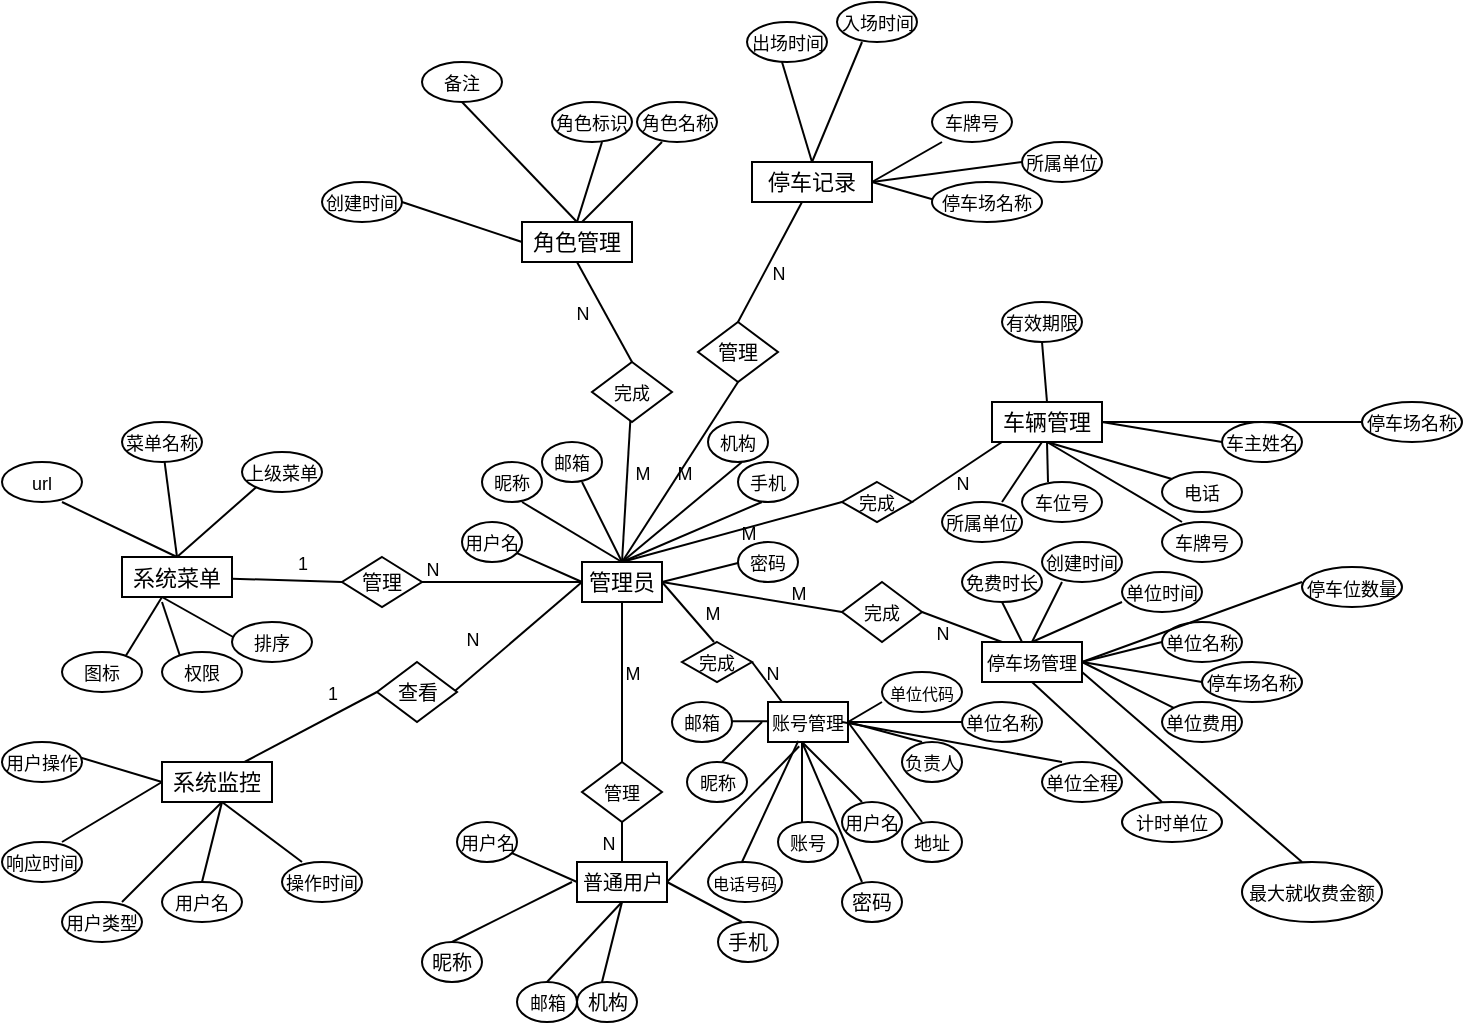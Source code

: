 <mxfile version="21.3.4" type="github">
  <diagram id="C5RBs43oDa-KdzZeNtuy" name="Page-1">
    <mxGraphModel dx="1034" dy="462" grid="1" gridSize="10" guides="1" tooltips="1" connect="1" arrows="1" fold="1" page="1" pageScale="1" pageWidth="827" pageHeight="1169" math="0" shadow="0">
      <root>
        <mxCell id="WIyWlLk6GJQsqaUBKTNV-0" />
        <mxCell id="WIyWlLk6GJQsqaUBKTNV-1" parent="WIyWlLk6GJQsqaUBKTNV-0" />
        <mxCell id="pSBP2XaphJv6vQinyB6E-55" value="&lt;font style=&quot;font-size: 11px;&quot;&gt;管理员&lt;/font&gt;" style="rounded=0;whiteSpace=wrap;html=1;" parent="WIyWlLk6GJQsqaUBKTNV-1" vertex="1">
          <mxGeometry x="320" y="530" width="40" height="20" as="geometry" />
        </mxCell>
        <mxCell id="pSBP2XaphJv6vQinyB6E-56" value="" style="endArrow=none;html=1;rounded=0;exitX=0.5;exitY=0;exitDx=0;exitDy=0;" parent="WIyWlLk6GJQsqaUBKTNV-1" source="pSBP2XaphJv6vQinyB6E-55" edge="1">
          <mxGeometry width="50" height="50" relative="1" as="geometry">
            <mxPoint x="350" y="580" as="sourcePoint" />
            <mxPoint x="320" y="490" as="targetPoint" />
          </mxGeometry>
        </mxCell>
        <mxCell id="pSBP2XaphJv6vQinyB6E-57" value="" style="endArrow=none;html=1;rounded=0;exitX=0;exitY=0.5;exitDx=0;exitDy=0;" parent="WIyWlLk6GJQsqaUBKTNV-1" source="pSBP2XaphJv6vQinyB6E-55" target="pSBP2XaphJv6vQinyB6E-58" edge="1">
          <mxGeometry width="50" height="50" relative="1" as="geometry">
            <mxPoint x="350" y="580" as="sourcePoint" />
            <mxPoint x="300" y="520" as="targetPoint" />
          </mxGeometry>
        </mxCell>
        <mxCell id="pSBP2XaphJv6vQinyB6E-58" value="&lt;font style=&quot;font-size: 9px;&quot;&gt;用户名&lt;/font&gt;" style="ellipse;whiteSpace=wrap;html=1;" parent="WIyWlLk6GJQsqaUBKTNV-1" vertex="1">
          <mxGeometry x="260" y="510" width="30" height="20" as="geometry" />
        </mxCell>
        <mxCell id="pSBP2XaphJv6vQinyB6E-59" value="" style="endArrow=none;html=1;rounded=0;exitX=1;exitY=0.5;exitDx=0;exitDy=0;" parent="WIyWlLk6GJQsqaUBKTNV-1" source="pSBP2XaphJv6vQinyB6E-55" edge="1">
          <mxGeometry width="50" height="50" relative="1" as="geometry">
            <mxPoint x="320" y="540" as="sourcePoint" />
            <mxPoint x="400" y="530" as="targetPoint" />
          </mxGeometry>
        </mxCell>
        <mxCell id="pSBP2XaphJv6vQinyB6E-60" value="&lt;font style=&quot;font-size: 9px;&quot;&gt;密码&lt;/font&gt;" style="ellipse;whiteSpace=wrap;html=1;" parent="WIyWlLk6GJQsqaUBKTNV-1" vertex="1">
          <mxGeometry x="398" y="520" width="30" height="20" as="geometry" />
        </mxCell>
        <mxCell id="pSBP2XaphJv6vQinyB6E-61" value="&lt;font style=&quot;font-size: 9px;&quot;&gt;昵称&lt;/font&gt;" style="ellipse;whiteSpace=wrap;html=1;" parent="WIyWlLk6GJQsqaUBKTNV-1" vertex="1">
          <mxGeometry x="270" y="480" width="30" height="20" as="geometry" />
        </mxCell>
        <mxCell id="pSBP2XaphJv6vQinyB6E-62" value="&lt;font style=&quot;font-size: 9px;&quot;&gt;邮箱&lt;/font&gt;" style="ellipse;whiteSpace=wrap;html=1;" parent="WIyWlLk6GJQsqaUBKTNV-1" vertex="1">
          <mxGeometry x="300" y="470" width="30" height="20" as="geometry" />
        </mxCell>
        <mxCell id="pSBP2XaphJv6vQinyB6E-63" value="&lt;font style=&quot;font-size: 9px;&quot;&gt;手机&lt;/font&gt;" style="ellipse;whiteSpace=wrap;html=1;" parent="WIyWlLk6GJQsqaUBKTNV-1" vertex="1">
          <mxGeometry x="398" y="480" width="30" height="20" as="geometry" />
        </mxCell>
        <mxCell id="pSBP2XaphJv6vQinyB6E-64" value="&lt;font style=&quot;font-size: 9px;&quot;&gt;机构&lt;/font&gt;" style="ellipse;whiteSpace=wrap;html=1;" parent="WIyWlLk6GJQsqaUBKTNV-1" vertex="1">
          <mxGeometry x="383" y="460" width="30" height="20" as="geometry" />
        </mxCell>
        <mxCell id="pSBP2XaphJv6vQinyB6E-66" value="" style="endArrow=none;html=1;rounded=0;exitX=0.5;exitY=0;exitDx=0;exitDy=0;" parent="WIyWlLk6GJQsqaUBKTNV-1" source="pSBP2XaphJv6vQinyB6E-55" edge="1">
          <mxGeometry width="50" height="50" relative="1" as="geometry">
            <mxPoint x="350" y="580" as="sourcePoint" />
            <mxPoint x="290" y="500" as="targetPoint" />
          </mxGeometry>
        </mxCell>
        <mxCell id="pSBP2XaphJv6vQinyB6E-70" value="" style="endArrow=none;html=1;rounded=0;" parent="WIyWlLk6GJQsqaUBKTNV-1" edge="1">
          <mxGeometry width="50" height="50" relative="1" as="geometry">
            <mxPoint x="340" y="530" as="sourcePoint" />
            <mxPoint x="410" y="500" as="targetPoint" />
          </mxGeometry>
        </mxCell>
        <mxCell id="pSBP2XaphJv6vQinyB6E-71" value="" style="endArrow=none;html=1;rounded=0;" parent="WIyWlLk6GJQsqaUBKTNV-1" edge="1">
          <mxGeometry width="50" height="50" relative="1" as="geometry">
            <mxPoint x="340" y="530" as="sourcePoint" />
            <mxPoint x="400" y="480" as="targetPoint" />
          </mxGeometry>
        </mxCell>
        <mxCell id="pSBP2XaphJv6vQinyB6E-73" value="" style="endArrow=none;html=1;rounded=0;exitX=0.5;exitY=0;exitDx=0;exitDy=0;" parent="WIyWlLk6GJQsqaUBKTNV-1" source="pSBP2XaphJv6vQinyB6E-55" target="pSBP2XaphJv6vQinyB6E-74" edge="1">
          <mxGeometry width="50" height="50" relative="1" as="geometry">
            <mxPoint x="350" y="580" as="sourcePoint" />
            <mxPoint x="350" y="460" as="targetPoint" />
          </mxGeometry>
        </mxCell>
        <mxCell id="pSBP2XaphJv6vQinyB6E-74" value="&lt;font style=&quot;font-size: 9px;&quot;&gt;完成&lt;/font&gt;" style="rhombus;whiteSpace=wrap;html=1;" parent="WIyWlLk6GJQsqaUBKTNV-1" vertex="1">
          <mxGeometry x="325" y="430" width="40" height="30" as="geometry" />
        </mxCell>
        <mxCell id="pSBP2XaphJv6vQinyB6E-75" value="&lt;font style=&quot;font-size: 9px;&quot;&gt;M&lt;/font&gt;" style="text;html=1;align=center;verticalAlign=middle;resizable=0;points=[];autosize=1;strokeColor=none;fillColor=none;" parent="WIyWlLk6GJQsqaUBKTNV-1" vertex="1">
          <mxGeometry x="335" y="470" width="30" height="30" as="geometry" />
        </mxCell>
        <mxCell id="pSBP2XaphJv6vQinyB6E-76" value="" style="endArrow=none;html=1;rounded=0;exitX=1;exitY=0.5;exitDx=0;exitDy=0;entryX=0;entryY=0.5;entryDx=0;entryDy=0;" parent="WIyWlLk6GJQsqaUBKTNV-1" source="pSBP2XaphJv6vQinyB6E-55" target="pSBP2XaphJv6vQinyB6E-77" edge="1">
          <mxGeometry width="50" height="50" relative="1" as="geometry">
            <mxPoint x="460" y="620" as="sourcePoint" />
            <mxPoint x="450" y="560" as="targetPoint" />
          </mxGeometry>
        </mxCell>
        <mxCell id="pSBP2XaphJv6vQinyB6E-77" value="&lt;font style=&quot;font-size: 9px;&quot;&gt;完成&lt;/font&gt;" style="rhombus;whiteSpace=wrap;html=1;" parent="WIyWlLk6GJQsqaUBKTNV-1" vertex="1">
          <mxGeometry x="450" y="540" width="40" height="30" as="geometry" />
        </mxCell>
        <mxCell id="pSBP2XaphJv6vQinyB6E-78" value="&lt;font style=&quot;font-size: 9px;&quot;&gt;M&lt;/font&gt;" style="text;html=1;align=center;verticalAlign=middle;resizable=0;points=[];autosize=1;strokeColor=none;fillColor=none;" parent="WIyWlLk6GJQsqaUBKTNV-1" vertex="1">
          <mxGeometry x="413" y="530" width="30" height="30" as="geometry" />
        </mxCell>
        <mxCell id="pSBP2XaphJv6vQinyB6E-83" value="" style="endArrow=none;html=1;rounded=0;exitX=0;exitY=0.5;exitDx=0;exitDy=0;" parent="WIyWlLk6GJQsqaUBKTNV-1" edge="1">
          <mxGeometry width="50" height="50" relative="1" as="geometry">
            <mxPoint x="386" y="570" as="sourcePoint" />
            <mxPoint x="360" y="540" as="targetPoint" />
          </mxGeometry>
        </mxCell>
        <mxCell id="pSBP2XaphJv6vQinyB6E-85" value="&lt;font style=&quot;font-size: 9px;&quot;&gt;M&lt;/font&gt;" style="text;html=1;align=center;verticalAlign=middle;resizable=0;points=[];autosize=1;strokeColor=none;fillColor=none;" parent="WIyWlLk6GJQsqaUBKTNV-1" vertex="1">
          <mxGeometry x="370" y="540" width="30" height="30" as="geometry" />
        </mxCell>
        <mxCell id="pSBP2XaphJv6vQinyB6E-87" value="" style="endArrow=none;html=1;rounded=0;exitX=0.5;exitY=0;exitDx=0;exitDy=0;entryX=0.5;entryY=1;entryDx=0;entryDy=0;" parent="WIyWlLk6GJQsqaUBKTNV-1" source="pSBP2XaphJv6vQinyB6E-55" target="pSBP2XaphJv6vQinyB6E-89" edge="1">
          <mxGeometry width="50" height="50" relative="1" as="geometry">
            <mxPoint x="350" y="580" as="sourcePoint" />
            <mxPoint x="400" y="430" as="targetPoint" />
          </mxGeometry>
        </mxCell>
        <mxCell id="pSBP2XaphJv6vQinyB6E-88" value="&lt;font style=&quot;font-size: 9px;&quot;&gt;M&lt;/font&gt;" style="text;html=1;align=center;verticalAlign=middle;resizable=0;points=[];autosize=1;strokeColor=none;fillColor=none;" parent="WIyWlLk6GJQsqaUBKTNV-1" vertex="1">
          <mxGeometry x="356" y="470" width="30" height="30" as="geometry" />
        </mxCell>
        <mxCell id="pSBP2XaphJv6vQinyB6E-89" value="&lt;font size=&quot;1&quot;&gt;管理&lt;/font&gt;" style="rhombus;whiteSpace=wrap;html=1;" parent="WIyWlLk6GJQsqaUBKTNV-1" vertex="1">
          <mxGeometry x="378" y="410" width="40" height="30" as="geometry" />
        </mxCell>
        <mxCell id="pSBP2XaphJv6vQinyB6E-90" value="" style="endArrow=none;html=1;rounded=0;entryX=0.5;entryY=1;entryDx=0;entryDy=0;" parent="WIyWlLk6GJQsqaUBKTNV-1" target="pSBP2XaphJv6vQinyB6E-55" edge="1">
          <mxGeometry width="50" height="50" relative="1" as="geometry">
            <mxPoint x="340" y="630" as="sourcePoint" />
            <mxPoint x="400" y="600" as="targetPoint" />
          </mxGeometry>
        </mxCell>
        <mxCell id="pSBP2XaphJv6vQinyB6E-91" value="&lt;font style=&quot;font-size: 9px;&quot;&gt;管理&lt;/font&gt;" style="rhombus;whiteSpace=wrap;html=1;" parent="WIyWlLk6GJQsqaUBKTNV-1" vertex="1">
          <mxGeometry x="320" y="630" width="40" height="30" as="geometry" />
        </mxCell>
        <mxCell id="pSBP2XaphJv6vQinyB6E-92" value="&lt;font style=&quot;font-size: 9px;&quot;&gt;M&lt;/font&gt;" style="text;html=1;align=center;verticalAlign=middle;resizable=0;points=[];autosize=1;strokeColor=none;fillColor=none;" parent="WIyWlLk6GJQsqaUBKTNV-1" vertex="1">
          <mxGeometry x="330" y="570" width="30" height="30" as="geometry" />
        </mxCell>
        <mxCell id="pSBP2XaphJv6vQinyB6E-93" value="" style="endArrow=none;html=1;rounded=0;exitX=0.5;exitY=1;exitDx=0;exitDy=0;" parent="WIyWlLk6GJQsqaUBKTNV-1" source="pSBP2XaphJv6vQinyB6E-91" target="pSBP2XaphJv6vQinyB6E-94" edge="1">
          <mxGeometry width="50" height="50" relative="1" as="geometry">
            <mxPoint x="350" y="650" as="sourcePoint" />
            <mxPoint x="340" y="690" as="targetPoint" />
          </mxGeometry>
        </mxCell>
        <mxCell id="pSBP2XaphJv6vQinyB6E-94" value="&lt;font style=&quot;font-size: 10px;&quot;&gt;普通用户&lt;/font&gt;" style="rounded=0;whiteSpace=wrap;html=1;" parent="WIyWlLk6GJQsqaUBKTNV-1" vertex="1">
          <mxGeometry x="317.5" y="680" width="45" height="20" as="geometry" />
        </mxCell>
        <mxCell id="pSBP2XaphJv6vQinyB6E-95" value="" style="endArrow=none;html=1;rounded=0;exitX=0;exitY=0.5;exitDx=0;exitDy=0;" parent="WIyWlLk6GJQsqaUBKTNV-1" target="pSBP2XaphJv6vQinyB6E-96" edge="1">
          <mxGeometry width="50" height="50" relative="1" as="geometry">
            <mxPoint x="317.5" y="690" as="sourcePoint" />
            <mxPoint x="297.5" y="670" as="targetPoint" />
          </mxGeometry>
        </mxCell>
        <mxCell id="pSBP2XaphJv6vQinyB6E-96" value="&lt;font style=&quot;font-size: 9px;&quot;&gt;用户名&lt;/font&gt;" style="ellipse;whiteSpace=wrap;html=1;" parent="WIyWlLk6GJQsqaUBKTNV-1" vertex="1">
          <mxGeometry x="257.5" y="660" width="30" height="20" as="geometry" />
        </mxCell>
        <mxCell id="pSBP2XaphJv6vQinyB6E-103" value="" style="endArrow=none;html=1;rounded=0;entryX=0.5;entryY=1;entryDx=0;entryDy=0;exitX=0.5;exitY=0;exitDx=0;exitDy=0;" parent="WIyWlLk6GJQsqaUBKTNV-1" source="pSBP2XaphJv6vQinyB6E-106" target="pSBP2XaphJv6vQinyB6E-94" edge="1">
          <mxGeometry width="50" height="50" relative="1" as="geometry">
            <mxPoint x="320" y="740" as="sourcePoint" />
            <mxPoint x="400" y="670" as="targetPoint" />
          </mxGeometry>
        </mxCell>
        <mxCell id="pSBP2XaphJv6vQinyB6E-104" value="" style="endArrow=none;html=1;rounded=0;" parent="WIyWlLk6GJQsqaUBKTNV-1" edge="1">
          <mxGeometry width="50" height="50" relative="1" as="geometry">
            <mxPoint x="255" y="720" as="sourcePoint" />
            <mxPoint x="315" y="690" as="targetPoint" />
          </mxGeometry>
        </mxCell>
        <mxCell id="pSBP2XaphJv6vQinyB6E-105" value="&lt;font size=&quot;1&quot;&gt;昵称&lt;/font&gt;" style="ellipse;whiteSpace=wrap;html=1;" parent="WIyWlLk6GJQsqaUBKTNV-1" vertex="1">
          <mxGeometry x="240" y="720" width="30" height="20" as="geometry" />
        </mxCell>
        <mxCell id="pSBP2XaphJv6vQinyB6E-106" value="&lt;font style=&quot;font-size: 9px;&quot;&gt;邮箱&lt;/font&gt;" style="ellipse;whiteSpace=wrap;html=1;" parent="WIyWlLk6GJQsqaUBKTNV-1" vertex="1">
          <mxGeometry x="287.5" y="740" width="30" height="20" as="geometry" />
        </mxCell>
        <mxCell id="pSBP2XaphJv6vQinyB6E-107" value="" style="endArrow=none;html=1;rounded=0;" parent="WIyWlLk6GJQsqaUBKTNV-1" edge="1">
          <mxGeometry width="50" height="50" relative="1" as="geometry">
            <mxPoint x="340" y="700" as="sourcePoint" />
            <mxPoint x="330" y="740" as="targetPoint" />
          </mxGeometry>
        </mxCell>
        <mxCell id="pSBP2XaphJv6vQinyB6E-108" value="&lt;font style=&quot;font-size: 9px;&quot;&gt;N&lt;/font&gt;" style="text;html=1;align=center;verticalAlign=middle;resizable=0;points=[];autosize=1;strokeColor=none;fillColor=none;" parent="WIyWlLk6GJQsqaUBKTNV-1" vertex="1">
          <mxGeometry x="317.5" y="655" width="30" height="30" as="geometry" />
        </mxCell>
        <mxCell id="pSBP2XaphJv6vQinyB6E-111" value="&lt;font size=&quot;1&quot;&gt;机构&lt;/font&gt;" style="ellipse;whiteSpace=wrap;html=1;" parent="WIyWlLk6GJQsqaUBKTNV-1" vertex="1">
          <mxGeometry x="317.5" y="740" width="30" height="20" as="geometry" />
        </mxCell>
        <mxCell id="pSBP2XaphJv6vQinyB6E-115" value="" style="endArrow=none;html=1;rounded=0;exitX=1;exitY=0.5;exitDx=0;exitDy=0;" parent="WIyWlLk6GJQsqaUBKTNV-1" source="pSBP2XaphJv6vQinyB6E-94" edge="1">
          <mxGeometry width="50" height="50" relative="1" as="geometry">
            <mxPoint x="350" y="720" as="sourcePoint" />
            <mxPoint x="400" y="710" as="targetPoint" />
          </mxGeometry>
        </mxCell>
        <mxCell id="pSBP2XaphJv6vQinyB6E-116" value="&lt;font size=&quot;1&quot;&gt;手机&lt;/font&gt;" style="ellipse;whiteSpace=wrap;html=1;" parent="WIyWlLk6GJQsqaUBKTNV-1" vertex="1">
          <mxGeometry x="388" y="710" width="30" height="20" as="geometry" />
        </mxCell>
        <mxCell id="pSBP2XaphJv6vQinyB6E-119" value="&lt;font style=&quot;font-size: 9px;&quot;&gt;完成&lt;/font&gt;" style="rhombus;whiteSpace=wrap;html=1;" parent="WIyWlLk6GJQsqaUBKTNV-1" vertex="1">
          <mxGeometry x="370" y="570" width="35" height="20" as="geometry" />
        </mxCell>
        <mxCell id="pSBP2XaphJv6vQinyB6E-120" value="" style="endArrow=none;html=1;rounded=0;entryX=1;entryY=0.5;entryDx=0;entryDy=0;" parent="WIyWlLk6GJQsqaUBKTNV-1" target="pSBP2XaphJv6vQinyB6E-119" edge="1">
          <mxGeometry width="50" height="50" relative="1" as="geometry">
            <mxPoint x="420" y="600" as="sourcePoint" />
            <mxPoint x="400" y="600" as="targetPoint" />
          </mxGeometry>
        </mxCell>
        <mxCell id="pSBP2XaphJv6vQinyB6E-121" value="&lt;font style=&quot;font-size: 9px;&quot;&gt;N&lt;/font&gt;" style="text;html=1;align=center;verticalAlign=middle;resizable=0;points=[];autosize=1;strokeColor=none;fillColor=none;" parent="WIyWlLk6GJQsqaUBKTNV-1" vertex="1">
          <mxGeometry x="400" y="570" width="30" height="30" as="geometry" />
        </mxCell>
        <mxCell id="pSBP2XaphJv6vQinyB6E-122" value="" style="endArrow=none;html=1;rounded=0;exitX=1;exitY=0.5;exitDx=0;exitDy=0;" parent="WIyWlLk6GJQsqaUBKTNV-1" source="pSBP2XaphJv6vQinyB6E-77" edge="1">
          <mxGeometry width="50" height="50" relative="1" as="geometry">
            <mxPoint x="350" y="650" as="sourcePoint" />
            <mxPoint x="530" y="570" as="targetPoint" />
          </mxGeometry>
        </mxCell>
        <mxCell id="pSBP2XaphJv6vQinyB6E-123" value="&lt;font style=&quot;font-size: 9px;&quot;&gt;账号管理&lt;/font&gt;" style="rounded=0;whiteSpace=wrap;html=1;" parent="WIyWlLk6GJQsqaUBKTNV-1" vertex="1">
          <mxGeometry x="413" y="600" width="40" height="20" as="geometry" />
        </mxCell>
        <mxCell id="pSBP2XaphJv6vQinyB6E-124" value="&lt;font style=&quot;font-size: 9px;&quot;&gt;停车场管理&lt;/font&gt;" style="rounded=0;whiteSpace=wrap;html=1;" parent="WIyWlLk6GJQsqaUBKTNV-1" vertex="1">
          <mxGeometry x="520" y="570" width="50" height="20" as="geometry" />
        </mxCell>
        <mxCell id="pSBP2XaphJv6vQinyB6E-125" value="" style="endArrow=none;html=1;rounded=0;" parent="WIyWlLk6GJQsqaUBKTNV-1" edge="1">
          <mxGeometry width="50" height="50" relative="1" as="geometry">
            <mxPoint x="340" y="530" as="sourcePoint" />
            <mxPoint x="450" y="500" as="targetPoint" />
          </mxGeometry>
        </mxCell>
        <mxCell id="pSBP2XaphJv6vQinyB6E-126" value="&lt;font style=&quot;font-size: 9px;&quot;&gt;完成&lt;/font&gt;" style="rhombus;whiteSpace=wrap;html=1;" parent="WIyWlLk6GJQsqaUBKTNV-1" vertex="1">
          <mxGeometry x="450" y="490" width="35" height="20" as="geometry" />
        </mxCell>
        <mxCell id="pSBP2XaphJv6vQinyB6E-127" value="&lt;font style=&quot;font-size: 9px;&quot;&gt;M&lt;/font&gt;" style="text;html=1;align=center;verticalAlign=middle;resizable=0;points=[];autosize=1;strokeColor=none;fillColor=none;" parent="WIyWlLk6GJQsqaUBKTNV-1" vertex="1">
          <mxGeometry x="388" y="500" width="30" height="30" as="geometry" />
        </mxCell>
        <mxCell id="pSBP2XaphJv6vQinyB6E-128" value="&lt;font style=&quot;font-size: 9px;&quot;&gt;N&lt;/font&gt;" style="text;html=1;align=center;verticalAlign=middle;resizable=0;points=[];autosize=1;strokeColor=none;fillColor=none;" parent="WIyWlLk6GJQsqaUBKTNV-1" vertex="1">
          <mxGeometry x="485" y="550" width="30" height="30" as="geometry" />
        </mxCell>
        <mxCell id="pSBP2XaphJv6vQinyB6E-130" value="" style="endArrow=none;html=1;rounded=0;exitX=1;exitY=0.5;exitDx=0;exitDy=0;entryX=0.39;entryY=1.107;entryDx=0;entryDy=0;entryPerimeter=0;" parent="WIyWlLk6GJQsqaUBKTNV-1" source="pSBP2XaphJv6vQinyB6E-94" target="pSBP2XaphJv6vQinyB6E-123" edge="1">
          <mxGeometry width="50" height="50" relative="1" as="geometry">
            <mxPoint x="350" y="640" as="sourcePoint" />
            <mxPoint x="400" y="590" as="targetPoint" />
          </mxGeometry>
        </mxCell>
        <mxCell id="pSBP2XaphJv6vQinyB6E-131" value="" style="endArrow=none;html=1;rounded=0;" parent="WIyWlLk6GJQsqaUBKTNV-1" edge="1">
          <mxGeometry width="50" height="50" relative="1" as="geometry">
            <mxPoint x="430" y="620" as="sourcePoint" />
            <mxPoint x="430" y="660" as="targetPoint" />
          </mxGeometry>
        </mxCell>
        <mxCell id="pSBP2XaphJv6vQinyB6E-132" value="" style="endArrow=none;html=1;rounded=0;" parent="WIyWlLk6GJQsqaUBKTNV-1" edge="1">
          <mxGeometry width="50" height="50" relative="1" as="geometry">
            <mxPoint x="430" y="620" as="sourcePoint" />
            <mxPoint x="460" y="650" as="targetPoint" />
          </mxGeometry>
        </mxCell>
        <mxCell id="pSBP2XaphJv6vQinyB6E-134" value="&lt;font style=&quot;font-size: 9px;&quot;&gt;账号&lt;/font&gt;" style="ellipse;whiteSpace=wrap;html=1;" parent="WIyWlLk6GJQsqaUBKTNV-1" vertex="1">
          <mxGeometry x="418" y="660" width="30" height="20" as="geometry" />
        </mxCell>
        <mxCell id="pSBP2XaphJv6vQinyB6E-135" value="" style="endArrow=none;html=1;rounded=0;" parent="WIyWlLk6GJQsqaUBKTNV-1" edge="1">
          <mxGeometry width="50" height="50" relative="1" as="geometry">
            <mxPoint x="250" y="600" as="sourcePoint" />
            <mxPoint x="320" y="540" as="targetPoint" />
          </mxGeometry>
        </mxCell>
        <mxCell id="pSBP2XaphJv6vQinyB6E-136" value="" style="endArrow=none;html=1;rounded=0;" parent="WIyWlLk6GJQsqaUBKTNV-1" edge="1">
          <mxGeometry width="50" height="50" relative="1" as="geometry">
            <mxPoint x="240" y="540" as="sourcePoint" />
            <mxPoint x="320" y="540" as="targetPoint" />
          </mxGeometry>
        </mxCell>
        <mxCell id="pSBP2XaphJv6vQinyB6E-137" value="&lt;font size=&quot;1&quot;&gt;查看&lt;/font&gt;" style="rhombus;whiteSpace=wrap;html=1;" parent="WIyWlLk6GJQsqaUBKTNV-1" vertex="1">
          <mxGeometry x="217.5" y="580" width="40" height="30" as="geometry" />
        </mxCell>
        <mxCell id="pSBP2XaphJv6vQinyB6E-138" value="&lt;font size=&quot;1&quot;&gt;管理&lt;/font&gt;" style="rhombus;whiteSpace=wrap;html=1;" parent="WIyWlLk6GJQsqaUBKTNV-1" vertex="1">
          <mxGeometry x="200" y="527.5" width="40" height="25" as="geometry" />
        </mxCell>
        <mxCell id="pSBP2XaphJv6vQinyB6E-141" value="&lt;font style=&quot;font-size: 9px;&quot;&gt;用户名&lt;/font&gt;" style="ellipse;whiteSpace=wrap;html=1;" parent="WIyWlLk6GJQsqaUBKTNV-1" vertex="1">
          <mxGeometry x="450" y="650" width="30" height="20" as="geometry" />
        </mxCell>
        <mxCell id="pSBP2XaphJv6vQinyB6E-142" value="" style="endArrow=none;html=1;rounded=0;exitX=0.379;exitY=0.97;exitDx=0;exitDy=0;exitPerimeter=0;" parent="WIyWlLk6GJQsqaUBKTNV-1" source="pSBP2XaphJv6vQinyB6E-123" edge="1">
          <mxGeometry width="50" height="50" relative="1" as="geometry">
            <mxPoint x="350" y="710" as="sourcePoint" />
            <mxPoint x="400" y="680" as="targetPoint" />
          </mxGeometry>
        </mxCell>
        <mxCell id="pSBP2XaphJv6vQinyB6E-143" value="&lt;font style=&quot;font-size: 8px;&quot;&gt;电话号码&lt;/font&gt;" style="ellipse;whiteSpace=wrap;html=1;" parent="WIyWlLk6GJQsqaUBKTNV-1" vertex="1">
          <mxGeometry x="383" y="680" width="37" height="20" as="geometry" />
        </mxCell>
        <mxCell id="pSBP2XaphJv6vQinyB6E-144" value="&lt;font size=&quot;1&quot;&gt;密码&lt;/font&gt;" style="ellipse;whiteSpace=wrap;html=1;" parent="WIyWlLk6GJQsqaUBKTNV-1" vertex="1">
          <mxGeometry x="450" y="690" width="30" height="20" as="geometry" />
        </mxCell>
        <mxCell id="pSBP2XaphJv6vQinyB6E-145" value="" style="endArrow=none;html=1;rounded=0;" parent="WIyWlLk6GJQsqaUBKTNV-1" edge="1">
          <mxGeometry width="50" height="50" relative="1" as="geometry">
            <mxPoint x="460" y="690" as="sourcePoint" />
            <mxPoint x="430" y="620" as="targetPoint" />
          </mxGeometry>
        </mxCell>
        <mxCell id="pSBP2XaphJv6vQinyB6E-147" value="" style="endArrow=none;html=1;rounded=0;" parent="WIyWlLk6GJQsqaUBKTNV-1" edge="1">
          <mxGeometry width="50" height="50" relative="1" as="geometry">
            <mxPoint x="393" y="609.66" as="sourcePoint" />
            <mxPoint x="413" y="609.66" as="targetPoint" />
          </mxGeometry>
        </mxCell>
        <mxCell id="pSBP2XaphJv6vQinyB6E-148" value="&lt;font style=&quot;font-size: 9px;&quot;&gt;邮箱&lt;/font&gt;" style="ellipse;whiteSpace=wrap;html=1;" parent="WIyWlLk6GJQsqaUBKTNV-1" vertex="1">
          <mxGeometry x="365" y="600" width="30" height="20" as="geometry" />
        </mxCell>
        <mxCell id="pSBP2XaphJv6vQinyB6E-149" value="" style="endArrow=none;html=1;rounded=0;" parent="WIyWlLk6GJQsqaUBKTNV-1" edge="1">
          <mxGeometry width="50" height="50" relative="1" as="geometry">
            <mxPoint x="410" y="610" as="sourcePoint" />
            <mxPoint x="390" y="630" as="targetPoint" />
          </mxGeometry>
        </mxCell>
        <mxCell id="pSBP2XaphJv6vQinyB6E-150" value="&lt;font style=&quot;font-size: 9px;&quot;&gt;昵称&lt;/font&gt;" style="ellipse;whiteSpace=wrap;html=1;" parent="WIyWlLk6GJQsqaUBKTNV-1" vertex="1">
          <mxGeometry x="372.5" y="630" width="30" height="20" as="geometry" />
        </mxCell>
        <mxCell id="pSBP2XaphJv6vQinyB6E-151" value="" style="endArrow=none;html=1;rounded=0;entryX=1;entryY=0.5;entryDx=0;entryDy=0;" parent="WIyWlLk6GJQsqaUBKTNV-1" target="pSBP2XaphJv6vQinyB6E-123" edge="1">
          <mxGeometry width="50" height="50" relative="1" as="geometry">
            <mxPoint x="470" y="600" as="sourcePoint" />
            <mxPoint x="400" y="590" as="targetPoint" />
          </mxGeometry>
        </mxCell>
        <mxCell id="pSBP2XaphJv6vQinyB6E-152" value="&lt;font style=&quot;font-size: 8px;&quot;&gt;单位代码&lt;/font&gt;" style="ellipse;whiteSpace=wrap;html=1;" parent="WIyWlLk6GJQsqaUBKTNV-1" vertex="1">
          <mxGeometry x="470" y="585" width="40" height="20" as="geometry" />
        </mxCell>
        <mxCell id="pSBP2XaphJv6vQinyB6E-153" value="" style="endArrow=none;html=1;rounded=0;exitX=1;exitY=0.5;exitDx=0;exitDy=0;" parent="WIyWlLk6GJQsqaUBKTNV-1" source="pSBP2XaphJv6vQinyB6E-123" edge="1">
          <mxGeometry width="50" height="50" relative="1" as="geometry">
            <mxPoint x="350" y="640" as="sourcePoint" />
            <mxPoint x="510" y="610" as="targetPoint" />
          </mxGeometry>
        </mxCell>
        <mxCell id="pSBP2XaphJv6vQinyB6E-154" value="" style="endArrow=none;html=1;rounded=0;entryX=1;entryY=0.5;entryDx=0;entryDy=0;" parent="WIyWlLk6GJQsqaUBKTNV-1" target="pSBP2XaphJv6vQinyB6E-123" edge="1">
          <mxGeometry width="50" height="50" relative="1" as="geometry">
            <mxPoint x="490" y="620" as="sourcePoint" />
            <mxPoint x="400" y="590" as="targetPoint" />
          </mxGeometry>
        </mxCell>
        <mxCell id="pSBP2XaphJv6vQinyB6E-155" value="&lt;font style=&quot;font-size: 9px;&quot;&gt;单位名称&lt;/font&gt;" style="ellipse;whiteSpace=wrap;html=1;" parent="WIyWlLk6GJQsqaUBKTNV-1" vertex="1">
          <mxGeometry x="510" y="600" width="40" height="20" as="geometry" />
        </mxCell>
        <mxCell id="pSBP2XaphJv6vQinyB6E-156" value="&lt;font style=&quot;font-size: 9px;&quot;&gt;负责人&lt;/font&gt;" style="ellipse;whiteSpace=wrap;html=1;" parent="WIyWlLk6GJQsqaUBKTNV-1" vertex="1">
          <mxGeometry x="480" y="620" width="30" height="20" as="geometry" />
        </mxCell>
        <mxCell id="pSBP2XaphJv6vQinyB6E-157" value="" style="endArrow=none;html=1;rounded=0;" parent="WIyWlLk6GJQsqaUBKTNV-1" edge="1">
          <mxGeometry width="50" height="50" relative="1" as="geometry">
            <mxPoint x="450" y="610" as="sourcePoint" />
            <mxPoint x="560" y="630" as="targetPoint" />
          </mxGeometry>
        </mxCell>
        <mxCell id="pSBP2XaphJv6vQinyB6E-158" value="&lt;font style=&quot;font-size: 9px;&quot;&gt;单位全程&lt;/font&gt;" style="ellipse;whiteSpace=wrap;html=1;" parent="WIyWlLk6GJQsqaUBKTNV-1" vertex="1">
          <mxGeometry x="550" y="630" width="40" height="20" as="geometry" />
        </mxCell>
        <mxCell id="pSBP2XaphJv6vQinyB6E-159" value="" style="endArrow=none;html=1;rounded=0;entryX=1;entryY=0.5;entryDx=0;entryDy=0;" parent="WIyWlLk6GJQsqaUBKTNV-1" target="pSBP2XaphJv6vQinyB6E-123" edge="1">
          <mxGeometry width="50" height="50" relative="1" as="geometry">
            <mxPoint x="490" y="660" as="sourcePoint" />
            <mxPoint x="400" y="570" as="targetPoint" />
          </mxGeometry>
        </mxCell>
        <mxCell id="pSBP2XaphJv6vQinyB6E-160" value="&lt;font style=&quot;font-size: 9px;&quot;&gt;地址&lt;/font&gt;" style="ellipse;whiteSpace=wrap;html=1;" parent="WIyWlLk6GJQsqaUBKTNV-1" vertex="1">
          <mxGeometry x="480" y="660" width="30" height="20" as="geometry" />
        </mxCell>
        <mxCell id="pSBP2XaphJv6vQinyB6E-161" value="" style="endArrow=none;html=1;rounded=0;exitX=0.5;exitY=0;exitDx=0;exitDy=0;" parent="WIyWlLk6GJQsqaUBKTNV-1" source="pSBP2XaphJv6vQinyB6E-124" edge="1">
          <mxGeometry width="50" height="50" relative="1" as="geometry">
            <mxPoint x="520" y="620" as="sourcePoint" />
            <mxPoint x="560" y="540" as="targetPoint" />
          </mxGeometry>
        </mxCell>
        <mxCell id="pSBP2XaphJv6vQinyB6E-162" value="" style="endArrow=none;html=1;rounded=0;exitX=0.5;exitY=0;exitDx=0;exitDy=0;" parent="WIyWlLk6GJQsqaUBKTNV-1" source="pSBP2XaphJv6vQinyB6E-124" edge="1">
          <mxGeometry width="50" height="50" relative="1" as="geometry">
            <mxPoint x="520" y="620" as="sourcePoint" />
            <mxPoint x="590" y="550" as="targetPoint" />
          </mxGeometry>
        </mxCell>
        <mxCell id="pSBP2XaphJv6vQinyB6E-163" value="" style="endArrow=none;html=1;rounded=0;exitX=1;exitY=0.5;exitDx=0;exitDy=0;" parent="WIyWlLk6GJQsqaUBKTNV-1" source="pSBP2XaphJv6vQinyB6E-124" edge="1">
          <mxGeometry width="50" height="50" relative="1" as="geometry">
            <mxPoint x="520" y="620" as="sourcePoint" />
            <mxPoint x="610" y="570" as="targetPoint" />
          </mxGeometry>
        </mxCell>
        <mxCell id="pSBP2XaphJv6vQinyB6E-164" value="" style="endArrow=none;html=1;rounded=0;entryX=1;entryY=0.5;entryDx=0;entryDy=0;" parent="WIyWlLk6GJQsqaUBKTNV-1" target="pSBP2XaphJv6vQinyB6E-124" edge="1">
          <mxGeometry width="50" height="50" relative="1" as="geometry">
            <mxPoint x="630" y="590" as="sourcePoint" />
            <mxPoint x="570" y="570" as="targetPoint" />
          </mxGeometry>
        </mxCell>
        <mxCell id="pSBP2XaphJv6vQinyB6E-165" value="" style="endArrow=none;html=1;rounded=0;entryX=1;entryY=0.5;entryDx=0;entryDy=0;exitX=0;exitY=0;exitDx=0;exitDy=0;" parent="WIyWlLk6GJQsqaUBKTNV-1" source="pSBP2XaphJv6vQinyB6E-196" target="pSBP2XaphJv6vQinyB6E-124" edge="1">
          <mxGeometry width="50" height="50" relative="1" as="geometry">
            <mxPoint x="610" y="600" as="sourcePoint" />
            <mxPoint x="570" y="570" as="targetPoint" />
          </mxGeometry>
        </mxCell>
        <mxCell id="pSBP2XaphJv6vQinyB6E-166" value="" style="endArrow=none;html=1;rounded=0;" parent="WIyWlLk6GJQsqaUBKTNV-1" source="pSBP2XaphJv6vQinyB6E-124" edge="1">
          <mxGeometry width="50" height="50" relative="1" as="geometry">
            <mxPoint x="520" y="620" as="sourcePoint" />
            <mxPoint x="530" y="550" as="targetPoint" />
            <Array as="points">
              <mxPoint x="530" y="550" />
            </Array>
          </mxGeometry>
        </mxCell>
        <mxCell id="pSBP2XaphJv6vQinyB6E-167" value="&lt;font style=&quot;font-size: 9px;&quot;&gt;免费时长&lt;/font&gt;" style="ellipse;whiteSpace=wrap;html=1;" parent="WIyWlLk6GJQsqaUBKTNV-1" vertex="1">
          <mxGeometry x="510" y="530" width="40" height="20" as="geometry" />
        </mxCell>
        <mxCell id="pSBP2XaphJv6vQinyB6E-168" value="&lt;font style=&quot;font-size: 9px;&quot;&gt;创建时间&lt;/font&gt;" style="ellipse;whiteSpace=wrap;html=1;" parent="WIyWlLk6GJQsqaUBKTNV-1" vertex="1">
          <mxGeometry x="550" y="520" width="40" height="20" as="geometry" />
        </mxCell>
        <mxCell id="pSBP2XaphJv6vQinyB6E-169" value="&lt;font style=&quot;font-size: 9px;&quot;&gt;单位时间&lt;/font&gt;" style="ellipse;whiteSpace=wrap;html=1;" parent="WIyWlLk6GJQsqaUBKTNV-1" vertex="1">
          <mxGeometry x="590" y="535" width="40" height="20" as="geometry" />
        </mxCell>
        <mxCell id="pSBP2XaphJv6vQinyB6E-171" value="" style="endArrow=none;html=1;rounded=0;exitX=1;exitY=0.5;exitDx=0;exitDy=0;" parent="WIyWlLk6GJQsqaUBKTNV-1" source="pSBP2XaphJv6vQinyB6E-126" edge="1">
          <mxGeometry width="50" height="50" relative="1" as="geometry">
            <mxPoint x="520" y="610" as="sourcePoint" />
            <mxPoint x="530" y="470" as="targetPoint" />
          </mxGeometry>
        </mxCell>
        <mxCell id="pSBP2XaphJv6vQinyB6E-172" value="&lt;span style=&quot;font-size: 11px;&quot;&gt;车辆管理&lt;/span&gt;" style="rounded=0;whiteSpace=wrap;html=1;" parent="WIyWlLk6GJQsqaUBKTNV-1" vertex="1">
          <mxGeometry x="525" y="450" width="55" height="20" as="geometry" />
        </mxCell>
        <mxCell id="pSBP2XaphJv6vQinyB6E-173" value="&lt;font style=&quot;font-size: 9px;&quot;&gt;N&lt;/font&gt;" style="text;html=1;align=center;verticalAlign=middle;resizable=0;points=[];autosize=1;strokeColor=none;fillColor=none;" parent="WIyWlLk6GJQsqaUBKTNV-1" vertex="1">
          <mxGeometry x="495" y="475" width="30" height="30" as="geometry" />
        </mxCell>
        <mxCell id="pSBP2XaphJv6vQinyB6E-174" value="&lt;font style=&quot;font-size: 9px;&quot;&gt;N&lt;/font&gt;" style="text;html=1;align=center;verticalAlign=middle;resizable=0;points=[];autosize=1;strokeColor=none;fillColor=none;" parent="WIyWlLk6GJQsqaUBKTNV-1" vertex="1">
          <mxGeometry x="402.5" y="370" width="30" height="30" as="geometry" />
        </mxCell>
        <mxCell id="pSBP2XaphJv6vQinyB6E-175" value="" style="endArrow=none;html=1;rounded=0;exitX=0.5;exitY=0;exitDx=0;exitDy=0;" parent="WIyWlLk6GJQsqaUBKTNV-1" source="pSBP2XaphJv6vQinyB6E-89" edge="1">
          <mxGeometry width="50" height="50" relative="1" as="geometry">
            <mxPoint x="520" y="400" as="sourcePoint" />
            <mxPoint x="430" y="350" as="targetPoint" />
          </mxGeometry>
        </mxCell>
        <mxCell id="pSBP2XaphJv6vQinyB6E-176" value="&lt;font style=&quot;font-size: 11px;&quot;&gt;角色管理&lt;/font&gt;" style="rounded=0;whiteSpace=wrap;html=1;" parent="WIyWlLk6GJQsqaUBKTNV-1" vertex="1">
          <mxGeometry x="290" y="360" width="55" height="20" as="geometry" />
        </mxCell>
        <mxCell id="pSBP2XaphJv6vQinyB6E-177" value="&lt;span style=&quot;font-size: 11px;&quot;&gt;停车记录&lt;/span&gt;" style="rounded=0;whiteSpace=wrap;html=1;" parent="WIyWlLk6GJQsqaUBKTNV-1" vertex="1">
          <mxGeometry x="405" y="330" width="60" height="20" as="geometry" />
        </mxCell>
        <mxCell id="pSBP2XaphJv6vQinyB6E-178" value="" style="endArrow=none;html=1;rounded=0;exitX=0.5;exitY=0;exitDx=0;exitDy=0;entryX=0.5;entryY=1;entryDx=0;entryDy=0;" parent="WIyWlLk6GJQsqaUBKTNV-1" source="pSBP2XaphJv6vQinyB6E-74" target="pSBP2XaphJv6vQinyB6E-176" edge="1">
          <mxGeometry width="50" height="50" relative="1" as="geometry">
            <mxPoint x="520" y="420" as="sourcePoint" />
            <mxPoint x="570" y="370" as="targetPoint" />
          </mxGeometry>
        </mxCell>
        <mxCell id="pSBP2XaphJv6vQinyB6E-179" value="&lt;font style=&quot;font-size: 11px;&quot;&gt;系统菜单&lt;/font&gt;" style="rounded=0;whiteSpace=wrap;html=1;" parent="WIyWlLk6GJQsqaUBKTNV-1" vertex="1">
          <mxGeometry x="90" y="527.5" width="55" height="20" as="geometry" />
        </mxCell>
        <mxCell id="pSBP2XaphJv6vQinyB6E-180" value="" style="endArrow=none;html=1;rounded=0;exitX=0;exitY=0.5;exitDx=0;exitDy=0;" parent="WIyWlLk6GJQsqaUBKTNV-1" source="pSBP2XaphJv6vQinyB6E-138" target="pSBP2XaphJv6vQinyB6E-179" edge="1">
          <mxGeometry width="50" height="50" relative="1" as="geometry">
            <mxPoint x="340" y="620" as="sourcePoint" />
            <mxPoint x="390" y="570" as="targetPoint" />
          </mxGeometry>
        </mxCell>
        <mxCell id="pSBP2XaphJv6vQinyB6E-181" value="&lt;font style=&quot;font-size: 11px;&quot;&gt;系统监控&lt;/font&gt;" style="rounded=0;whiteSpace=wrap;html=1;" parent="WIyWlLk6GJQsqaUBKTNV-1" vertex="1">
          <mxGeometry x="110" y="630" width="55" height="20" as="geometry" />
        </mxCell>
        <mxCell id="pSBP2XaphJv6vQinyB6E-182" value="" style="endArrow=none;html=1;rounded=0;entryX=0;entryY=0.5;entryDx=0;entryDy=0;exitX=0.75;exitY=0;exitDx=0;exitDy=0;" parent="WIyWlLk6GJQsqaUBKTNV-1" source="pSBP2XaphJv6vQinyB6E-181" target="pSBP2XaphJv6vQinyB6E-137" edge="1">
          <mxGeometry width="50" height="50" relative="1" as="geometry">
            <mxPoint x="120" y="620" as="sourcePoint" />
            <mxPoint x="390" y="570" as="targetPoint" />
          </mxGeometry>
        </mxCell>
        <mxCell id="pSBP2XaphJv6vQinyB6E-183" value="&lt;font style=&quot;font-size: 9px;&quot;&gt;N&lt;/font&gt;" style="text;html=1;align=center;verticalAlign=middle;resizable=0;points=[];autosize=1;strokeColor=none;fillColor=none;" parent="WIyWlLk6GJQsqaUBKTNV-1" vertex="1">
          <mxGeometry x="305" y="390" width="30" height="30" as="geometry" />
        </mxCell>
        <mxCell id="pSBP2XaphJv6vQinyB6E-184" value="&lt;font style=&quot;font-size: 9px;&quot;&gt;N&lt;/font&gt;" style="text;html=1;align=center;verticalAlign=middle;resizable=0;points=[];autosize=1;strokeColor=none;fillColor=none;" parent="WIyWlLk6GJQsqaUBKTNV-1" vertex="1">
          <mxGeometry x="230" y="517.5" width="30" height="30" as="geometry" />
        </mxCell>
        <mxCell id="pSBP2XaphJv6vQinyB6E-185" value="&lt;font style=&quot;font-size: 9px;&quot;&gt;1&lt;/font&gt;" style="text;html=1;align=center;verticalAlign=middle;resizable=0;points=[];autosize=1;strokeColor=none;fillColor=none;" parent="WIyWlLk6GJQsqaUBKTNV-1" vertex="1">
          <mxGeometry x="180" y="580" width="30" height="30" as="geometry" />
        </mxCell>
        <mxCell id="pSBP2XaphJv6vQinyB6E-187" value="&lt;font style=&quot;font-size: 9px;&quot;&gt;单位名称&lt;/font&gt;" style="ellipse;whiteSpace=wrap;html=1;" parent="WIyWlLk6GJQsqaUBKTNV-1" vertex="1">
          <mxGeometry x="610" y="560" width="40" height="20" as="geometry" />
        </mxCell>
        <mxCell id="pSBP2XaphJv6vQinyB6E-188" value="&lt;font style=&quot;font-size: 9px;&quot;&gt;停车场名称&lt;/font&gt;" style="ellipse;whiteSpace=wrap;html=1;" parent="WIyWlLk6GJQsqaUBKTNV-1" vertex="1">
          <mxGeometry x="630" y="580" width="50" height="20" as="geometry" />
        </mxCell>
        <mxCell id="pSBP2XaphJv6vQinyB6E-189" value="" style="endArrow=none;html=1;rounded=0;exitX=1;exitY=0.5;exitDx=0;exitDy=0;" parent="WIyWlLk6GJQsqaUBKTNV-1" source="pSBP2XaphJv6vQinyB6E-172" edge="1">
          <mxGeometry width="50" height="50" relative="1" as="geometry">
            <mxPoint x="660" y="510" as="sourcePoint" />
            <mxPoint x="710" y="460" as="targetPoint" />
          </mxGeometry>
        </mxCell>
        <mxCell id="pSBP2XaphJv6vQinyB6E-190" value="" style="endArrow=none;html=1;rounded=0;entryX=1;entryY=0.5;entryDx=0;entryDy=0;" parent="WIyWlLk6GJQsqaUBKTNV-1" target="pSBP2XaphJv6vQinyB6E-172" edge="1">
          <mxGeometry width="50" height="50" relative="1" as="geometry">
            <mxPoint x="640" y="470" as="sourcePoint" />
            <mxPoint x="540" y="500" as="targetPoint" />
          </mxGeometry>
        </mxCell>
        <mxCell id="pSBP2XaphJv6vQinyB6E-191" value="" style="endArrow=none;html=1;rounded=0;entryX=0.5;entryY=1;entryDx=0;entryDy=0;" parent="WIyWlLk6GJQsqaUBKTNV-1" target="pSBP2XaphJv6vQinyB6E-172" edge="1">
          <mxGeometry width="50" height="50" relative="1" as="geometry">
            <mxPoint x="620" y="490" as="sourcePoint" />
            <mxPoint x="540" y="500" as="targetPoint" />
          </mxGeometry>
        </mxCell>
        <mxCell id="pSBP2XaphJv6vQinyB6E-192" value="" style="endArrow=none;html=1;rounded=0;entryX=0.5;entryY=1;entryDx=0;entryDy=0;" parent="WIyWlLk6GJQsqaUBKTNV-1" target="pSBP2XaphJv6vQinyB6E-172" edge="1">
          <mxGeometry width="50" height="50" relative="1" as="geometry">
            <mxPoint x="620" y="510" as="sourcePoint" />
            <mxPoint x="540" y="500" as="targetPoint" />
          </mxGeometry>
        </mxCell>
        <mxCell id="pSBP2XaphJv6vQinyB6E-193" value="" style="endArrow=none;html=1;rounded=0;entryX=0.5;entryY=1;entryDx=0;entryDy=0;" parent="WIyWlLk6GJQsqaUBKTNV-1" target="pSBP2XaphJv6vQinyB6E-124" edge="1">
          <mxGeometry width="50" height="50" relative="1" as="geometry">
            <mxPoint x="610" y="650" as="sourcePoint" />
            <mxPoint x="540" y="570" as="targetPoint" />
          </mxGeometry>
        </mxCell>
        <mxCell id="pSBP2XaphJv6vQinyB6E-195" value="" style="endArrow=none;html=1;rounded=0;entryX=1;entryY=0.75;entryDx=0;entryDy=0;" parent="WIyWlLk6GJQsqaUBKTNV-1" target="pSBP2XaphJv6vQinyB6E-124" edge="1">
          <mxGeometry width="50" height="50" relative="1" as="geometry">
            <mxPoint x="680" y="680" as="sourcePoint" />
            <mxPoint x="540" y="570" as="targetPoint" />
          </mxGeometry>
        </mxCell>
        <mxCell id="pSBP2XaphJv6vQinyB6E-196" value="&lt;font style=&quot;font-size: 9px;&quot;&gt;单位费用&lt;/font&gt;" style="ellipse;whiteSpace=wrap;html=1;" parent="WIyWlLk6GJQsqaUBKTNV-1" vertex="1">
          <mxGeometry x="610" y="600" width="40" height="20" as="geometry" />
        </mxCell>
        <mxCell id="pSBP2XaphJv6vQinyB6E-197" value="&lt;font style=&quot;font-size: 9px;&quot;&gt;最大就收费金额&lt;/font&gt;" style="ellipse;whiteSpace=wrap;html=1;" parent="WIyWlLk6GJQsqaUBKTNV-1" vertex="1">
          <mxGeometry x="650" y="680" width="70" height="30" as="geometry" />
        </mxCell>
        <mxCell id="pSBP2XaphJv6vQinyB6E-198" value="&lt;font style=&quot;font-size: 9px;&quot;&gt;计时单位&lt;/font&gt;" style="ellipse;whiteSpace=wrap;html=1;" parent="WIyWlLk6GJQsqaUBKTNV-1" vertex="1">
          <mxGeometry x="590" y="650" width="50" height="20" as="geometry" />
        </mxCell>
        <mxCell id="pSBP2XaphJv6vQinyB6E-199" value="" style="endArrow=none;html=1;rounded=0;exitX=1;exitY=0.5;exitDx=0;exitDy=0;" parent="WIyWlLk6GJQsqaUBKTNV-1" source="pSBP2XaphJv6vQinyB6E-124" edge="1">
          <mxGeometry width="50" height="50" relative="1" as="geometry">
            <mxPoint x="490" y="600" as="sourcePoint" />
            <mxPoint x="680" y="540" as="targetPoint" />
          </mxGeometry>
        </mxCell>
        <mxCell id="pSBP2XaphJv6vQinyB6E-200" value="&lt;font style=&quot;font-size: 9px;&quot;&gt;停车位数量&lt;/font&gt;" style="ellipse;whiteSpace=wrap;html=1;" parent="WIyWlLk6GJQsqaUBKTNV-1" vertex="1">
          <mxGeometry x="680" y="532.5" width="50" height="20" as="geometry" />
        </mxCell>
        <mxCell id="pSBP2XaphJv6vQinyB6E-201" value="&lt;font style=&quot;font-size: 9px;&quot;&gt;停车场名称&lt;/font&gt;" style="ellipse;whiteSpace=wrap;html=1;" parent="WIyWlLk6GJQsqaUBKTNV-1" vertex="1">
          <mxGeometry x="710" y="450" width="50" height="20" as="geometry" />
        </mxCell>
        <mxCell id="pSBP2XaphJv6vQinyB6E-202" value="&lt;font style=&quot;font-size: 9px;&quot;&gt;车主姓名&lt;/font&gt;" style="ellipse;whiteSpace=wrap;html=1;" parent="WIyWlLk6GJQsqaUBKTNV-1" vertex="1">
          <mxGeometry x="640" y="460" width="40" height="20" as="geometry" />
        </mxCell>
        <mxCell id="pSBP2XaphJv6vQinyB6E-203" value="" style="endArrow=none;html=1;rounded=0;" parent="WIyWlLk6GJQsqaUBKTNV-1" edge="1">
          <mxGeometry width="50" height="50" relative="1" as="geometry">
            <mxPoint x="530" y="500" as="sourcePoint" />
            <mxPoint x="550" y="470" as="targetPoint" />
          </mxGeometry>
        </mxCell>
        <mxCell id="pSBP2XaphJv6vQinyB6E-204" value="&lt;font style=&quot;font-size: 9px;&quot;&gt;所属单位&lt;/font&gt;" style="ellipse;whiteSpace=wrap;html=1;" parent="WIyWlLk6GJQsqaUBKTNV-1" vertex="1">
          <mxGeometry x="500" y="500" width="40" height="20" as="geometry" />
        </mxCell>
        <mxCell id="pSBP2XaphJv6vQinyB6E-205" value="" style="endArrow=none;html=1;rounded=0;entryX=0.5;entryY=1;entryDx=0;entryDy=0;" parent="WIyWlLk6GJQsqaUBKTNV-1" target="pSBP2XaphJv6vQinyB6E-172" edge="1">
          <mxGeometry width="50" height="50" relative="1" as="geometry">
            <mxPoint x="553" y="490" as="sourcePoint" />
            <mxPoint x="540" y="560" as="targetPoint" />
          </mxGeometry>
        </mxCell>
        <mxCell id="pSBP2XaphJv6vQinyB6E-206" value="&lt;font style=&quot;font-size: 9px;&quot;&gt;车位号&lt;/font&gt;" style="ellipse;whiteSpace=wrap;html=1;" parent="WIyWlLk6GJQsqaUBKTNV-1" vertex="1">
          <mxGeometry x="540" y="490" width="40" height="20" as="geometry" />
        </mxCell>
        <mxCell id="pSBP2XaphJv6vQinyB6E-207" value="&lt;font style=&quot;font-size: 9px;&quot;&gt;车牌号&lt;/font&gt;" style="ellipse;whiteSpace=wrap;html=1;" parent="WIyWlLk6GJQsqaUBKTNV-1" vertex="1">
          <mxGeometry x="610" y="510" width="40" height="20" as="geometry" />
        </mxCell>
        <mxCell id="pSBP2XaphJv6vQinyB6E-208" value="" style="endArrow=none;html=1;rounded=0;entryX=0.5;entryY=0;entryDx=0;entryDy=0;" parent="WIyWlLk6GJQsqaUBKTNV-1" target="pSBP2XaphJv6vQinyB6E-172" edge="1">
          <mxGeometry width="50" height="50" relative="1" as="geometry">
            <mxPoint x="550" y="420" as="sourcePoint" />
            <mxPoint x="540" y="490" as="targetPoint" />
          </mxGeometry>
        </mxCell>
        <mxCell id="pSBP2XaphJv6vQinyB6E-209" value="&lt;font style=&quot;font-size: 9px;&quot;&gt;电话&lt;/font&gt;" style="ellipse;whiteSpace=wrap;html=1;" parent="WIyWlLk6GJQsqaUBKTNV-1" vertex="1">
          <mxGeometry x="610" y="485" width="40" height="20" as="geometry" />
        </mxCell>
        <mxCell id="pSBP2XaphJv6vQinyB6E-210" value="&lt;font style=&quot;font-size: 9px;&quot;&gt;有效期限&lt;/font&gt;" style="ellipse;whiteSpace=wrap;html=1;" parent="WIyWlLk6GJQsqaUBKTNV-1" vertex="1">
          <mxGeometry x="530" y="400" width="40" height="20" as="geometry" />
        </mxCell>
        <mxCell id="pSBP2XaphJv6vQinyB6E-211" value="" style="endArrow=none;html=1;rounded=0;" parent="WIyWlLk6GJQsqaUBKTNV-1" edge="1">
          <mxGeometry width="50" height="50" relative="1" as="geometry">
            <mxPoint x="90" y="700" as="sourcePoint" />
            <mxPoint x="140" y="650" as="targetPoint" />
          </mxGeometry>
        </mxCell>
        <mxCell id="pSBP2XaphJv6vQinyB6E-212" value="" style="endArrow=none;html=1;rounded=0;" parent="WIyWlLk6GJQsqaUBKTNV-1" edge="1">
          <mxGeometry width="50" height="50" relative="1" as="geometry">
            <mxPoint x="130" y="690" as="sourcePoint" />
            <mxPoint x="140" y="650" as="targetPoint" />
          </mxGeometry>
        </mxCell>
        <mxCell id="pSBP2XaphJv6vQinyB6E-213" value="" style="endArrow=none;html=1;rounded=0;" parent="WIyWlLk6GJQsqaUBKTNV-1" edge="1">
          <mxGeometry width="50" height="50" relative="1" as="geometry">
            <mxPoint x="60" y="625" as="sourcePoint" />
            <mxPoint x="110" y="640" as="targetPoint" />
          </mxGeometry>
        </mxCell>
        <mxCell id="pSBP2XaphJv6vQinyB6E-214" value="" style="endArrow=none;html=1;rounded=0;" parent="WIyWlLk6GJQsqaUBKTNV-1" edge="1">
          <mxGeometry width="50" height="50" relative="1" as="geometry">
            <mxPoint x="60" y="670" as="sourcePoint" />
            <mxPoint x="110" y="640" as="targetPoint" />
          </mxGeometry>
        </mxCell>
        <mxCell id="pSBP2XaphJv6vQinyB6E-215" value="" style="endArrow=none;html=1;rounded=0;" parent="WIyWlLk6GJQsqaUBKTNV-1" edge="1">
          <mxGeometry width="50" height="50" relative="1" as="geometry">
            <mxPoint x="90" y="580" as="sourcePoint" />
            <mxPoint x="110" y="547.5" as="targetPoint" />
          </mxGeometry>
        </mxCell>
        <mxCell id="pSBP2XaphJv6vQinyB6E-216" value="" style="endArrow=none;html=1;rounded=0;" parent="WIyWlLk6GJQsqaUBKTNV-1" edge="1">
          <mxGeometry width="50" height="50" relative="1" as="geometry">
            <mxPoint x="180" y="680" as="sourcePoint" />
            <mxPoint x="140" y="650" as="targetPoint" />
          </mxGeometry>
        </mxCell>
        <mxCell id="pSBP2XaphJv6vQinyB6E-217" value="" style="endArrow=none;html=1;rounded=0;" parent="WIyWlLk6GJQsqaUBKTNV-1" edge="1">
          <mxGeometry width="50" height="50" relative="1" as="geometry">
            <mxPoint x="110" y="547.5" as="sourcePoint" />
            <mxPoint x="150" y="570" as="targetPoint" />
          </mxGeometry>
        </mxCell>
        <mxCell id="pSBP2XaphJv6vQinyB6E-218" value="" style="endArrow=none;html=1;rounded=0;entryX=1;entryY=0.5;entryDx=0;entryDy=0;" parent="WIyWlLk6GJQsqaUBKTNV-1" target="pSBP2XaphJv6vQinyB6E-177" edge="1">
          <mxGeometry width="50" height="50" relative="1" as="geometry">
            <mxPoint x="500" y="350" as="sourcePoint" />
            <mxPoint x="440" y="350" as="targetPoint" />
          </mxGeometry>
        </mxCell>
        <mxCell id="pSBP2XaphJv6vQinyB6E-219" value="" style="endArrow=none;html=1;rounded=0;entryX=1;entryY=0.5;entryDx=0;entryDy=0;" parent="WIyWlLk6GJQsqaUBKTNV-1" target="pSBP2XaphJv6vQinyB6E-177" edge="1">
          <mxGeometry width="50" height="50" relative="1" as="geometry">
            <mxPoint x="540" y="330" as="sourcePoint" />
            <mxPoint x="440" y="350" as="targetPoint" />
          </mxGeometry>
        </mxCell>
        <mxCell id="pSBP2XaphJv6vQinyB6E-220" value="" style="endArrow=none;html=1;rounded=0;exitX=0.5;exitY=0;exitDx=0;exitDy=0;" parent="WIyWlLk6GJQsqaUBKTNV-1" source="pSBP2XaphJv6vQinyB6E-177" edge="1">
          <mxGeometry width="50" height="50" relative="1" as="geometry">
            <mxPoint x="390" y="400" as="sourcePoint" />
            <mxPoint x="460" y="270" as="targetPoint" />
          </mxGeometry>
        </mxCell>
        <mxCell id="pSBP2XaphJv6vQinyB6E-221" value="" style="endArrow=none;html=1;rounded=0;entryX=1;entryY=0.5;entryDx=0;entryDy=0;" parent="WIyWlLk6GJQsqaUBKTNV-1" target="pSBP2XaphJv6vQinyB6E-177" edge="1">
          <mxGeometry width="50" height="50" relative="1" as="geometry">
            <mxPoint x="500" y="320" as="sourcePoint" />
            <mxPoint x="440" y="350" as="targetPoint" />
          </mxGeometry>
        </mxCell>
        <mxCell id="pSBP2XaphJv6vQinyB6E-222" value="" style="endArrow=none;html=1;rounded=0;exitX=0.5;exitY=0;exitDx=0;exitDy=0;" parent="WIyWlLk6GJQsqaUBKTNV-1" source="pSBP2XaphJv6vQinyB6E-177" edge="1">
          <mxGeometry width="50" height="50" relative="1" as="geometry">
            <mxPoint x="390" y="400" as="sourcePoint" />
            <mxPoint x="420" y="280" as="targetPoint" />
          </mxGeometry>
        </mxCell>
        <mxCell id="pSBP2XaphJv6vQinyB6E-223" value="&lt;font style=&quot;font-size: 9px;&quot;&gt;停车场名称&lt;/font&gt;" style="ellipse;whiteSpace=wrap;html=1;" parent="WIyWlLk6GJQsqaUBKTNV-1" vertex="1">
          <mxGeometry x="495" y="340" width="55" height="20" as="geometry" />
        </mxCell>
        <mxCell id="pSBP2XaphJv6vQinyB6E-224" value="&lt;font style=&quot;font-size: 9px;&quot;&gt;所属单位&lt;/font&gt;" style="ellipse;whiteSpace=wrap;html=1;" parent="WIyWlLk6GJQsqaUBKTNV-1" vertex="1">
          <mxGeometry x="540" y="320" width="40" height="20" as="geometry" />
        </mxCell>
        <mxCell id="pSBP2XaphJv6vQinyB6E-225" value="&lt;font style=&quot;font-size: 9px;&quot;&gt;车牌号&lt;/font&gt;" style="ellipse;whiteSpace=wrap;html=1;" parent="WIyWlLk6GJQsqaUBKTNV-1" vertex="1">
          <mxGeometry x="495" y="300" width="40" height="20" as="geometry" />
        </mxCell>
        <mxCell id="pSBP2XaphJv6vQinyB6E-226" value="&lt;font style=&quot;font-size: 9px;&quot;&gt;入场时间&lt;/font&gt;" style="ellipse;whiteSpace=wrap;html=1;movable=1;resizable=1;rotatable=1;deletable=1;editable=1;locked=0;connectable=1;" parent="WIyWlLk6GJQsqaUBKTNV-1" vertex="1">
          <mxGeometry x="447.5" y="250" width="40" height="20" as="geometry" />
        </mxCell>
        <mxCell id="pSBP2XaphJv6vQinyB6E-227" value="&lt;font style=&quot;font-size: 9px;&quot;&gt;出场时间&lt;/font&gt;" style="ellipse;whiteSpace=wrap;html=1;movable=1;resizable=1;rotatable=1;deletable=1;editable=1;locked=0;connectable=1;" parent="WIyWlLk6GJQsqaUBKTNV-1" vertex="1">
          <mxGeometry x="402.5" y="260" width="40" height="20" as="geometry" />
        </mxCell>
        <mxCell id="pSBP2XaphJv6vQinyB6E-228" value="" style="endArrow=none;html=1;rounded=0;exitX=0.5;exitY=0;exitDx=0;exitDy=0;" parent="WIyWlLk6GJQsqaUBKTNV-1" source="pSBP2XaphJv6vQinyB6E-176" edge="1">
          <mxGeometry width="50" height="50" relative="1" as="geometry">
            <mxPoint x="390" y="390" as="sourcePoint" />
            <mxPoint x="330" y="320" as="targetPoint" />
          </mxGeometry>
        </mxCell>
        <mxCell id="pSBP2XaphJv6vQinyB6E-229" value="" style="endArrow=none;html=1;rounded=0;" parent="WIyWlLk6GJQsqaUBKTNV-1" edge="1">
          <mxGeometry width="50" height="50" relative="1" as="geometry">
            <mxPoint x="320" y="360" as="sourcePoint" />
            <mxPoint x="360" y="320" as="targetPoint" />
          </mxGeometry>
        </mxCell>
        <mxCell id="pSBP2XaphJv6vQinyB6E-230" value="" style="endArrow=none;html=1;rounded=0;exitX=0.5;exitY=0;exitDx=0;exitDy=0;" parent="WIyWlLk6GJQsqaUBKTNV-1" source="pSBP2XaphJv6vQinyB6E-176" edge="1">
          <mxGeometry width="50" height="50" relative="1" as="geometry">
            <mxPoint x="390" y="390" as="sourcePoint" />
            <mxPoint x="260" y="300" as="targetPoint" />
          </mxGeometry>
        </mxCell>
        <mxCell id="pSBP2XaphJv6vQinyB6E-232" value="" style="endArrow=none;html=1;rounded=0;exitX=0;exitY=0.5;exitDx=0;exitDy=0;" parent="WIyWlLk6GJQsqaUBKTNV-1" source="pSBP2XaphJv6vQinyB6E-176" edge="1">
          <mxGeometry width="50" height="50" relative="1" as="geometry">
            <mxPoint x="390" y="390" as="sourcePoint" />
            <mxPoint x="230" y="350" as="targetPoint" />
          </mxGeometry>
        </mxCell>
        <mxCell id="pSBP2XaphJv6vQinyB6E-233" value="&lt;font style=&quot;font-size: 9px;&quot;&gt;角色名称&lt;/font&gt;" style="ellipse;whiteSpace=wrap;html=1;movable=1;resizable=1;rotatable=1;deletable=1;editable=1;locked=0;connectable=1;" parent="WIyWlLk6GJQsqaUBKTNV-1" vertex="1">
          <mxGeometry x="347.5" y="300" width="40" height="20" as="geometry" />
        </mxCell>
        <mxCell id="pSBP2XaphJv6vQinyB6E-234" value="&lt;font style=&quot;font-size: 9px;&quot;&gt;角色标识&lt;/font&gt;" style="ellipse;whiteSpace=wrap;html=1;movable=1;resizable=1;rotatable=1;deletable=1;editable=1;locked=0;connectable=1;" parent="WIyWlLk6GJQsqaUBKTNV-1" vertex="1">
          <mxGeometry x="305" y="300" width="40" height="20" as="geometry" />
        </mxCell>
        <mxCell id="pSBP2XaphJv6vQinyB6E-235" value="&lt;font style=&quot;font-size: 9px;&quot;&gt;备注&lt;/font&gt;" style="ellipse;whiteSpace=wrap;html=1;movable=1;resizable=1;rotatable=1;deletable=1;editable=1;locked=0;connectable=1;" parent="WIyWlLk6GJQsqaUBKTNV-1" vertex="1">
          <mxGeometry x="240" y="280" width="40" height="20" as="geometry" />
        </mxCell>
        <mxCell id="pSBP2XaphJv6vQinyB6E-236" value="&lt;font style=&quot;font-size: 9px;&quot;&gt;创建时间&lt;/font&gt;" style="ellipse;whiteSpace=wrap;html=1;movable=1;resizable=1;rotatable=1;deletable=1;editable=1;locked=0;connectable=1;" parent="WIyWlLk6GJQsqaUBKTNV-1" vertex="1">
          <mxGeometry x="190" y="340" width="40" height="20" as="geometry" />
        </mxCell>
        <mxCell id="pSBP2XaphJv6vQinyB6E-237" value="" style="endArrow=none;html=1;rounded=0;" parent="WIyWlLk6GJQsqaUBKTNV-1" edge="1">
          <mxGeometry width="50" height="50" relative="1" as="geometry">
            <mxPoint x="110" y="550" as="sourcePoint" />
            <mxPoint x="120" y="580" as="targetPoint" />
          </mxGeometry>
        </mxCell>
        <mxCell id="pSBP2XaphJv6vQinyB6E-238" value="" style="endArrow=none;html=1;rounded=0;entryX=0.5;entryY=0;entryDx=0;entryDy=0;" parent="WIyWlLk6GJQsqaUBKTNV-1" target="pSBP2XaphJv6vQinyB6E-179" edge="1">
          <mxGeometry width="50" height="50" relative="1" as="geometry">
            <mxPoint x="160" y="490" as="sourcePoint" />
            <mxPoint x="190" y="550" as="targetPoint" />
          </mxGeometry>
        </mxCell>
        <mxCell id="pSBP2XaphJv6vQinyB6E-239" value="&lt;font style=&quot;font-size: 9px;&quot;&gt;上级菜单&lt;/font&gt;" style="ellipse;whiteSpace=wrap;html=1;" parent="WIyWlLk6GJQsqaUBKTNV-1" vertex="1">
          <mxGeometry x="150" y="475" width="40" height="20" as="geometry" />
        </mxCell>
        <mxCell id="pSBP2XaphJv6vQinyB6E-240" value="" style="endArrow=none;html=1;rounded=0;exitX=0.5;exitY=0;exitDx=0;exitDy=0;" parent="WIyWlLk6GJQsqaUBKTNV-1" source="pSBP2XaphJv6vQinyB6E-242" edge="1">
          <mxGeometry width="50" height="50" relative="1" as="geometry">
            <mxPoint x="140" y="590" as="sourcePoint" />
            <mxPoint x="110" y="480" as="targetPoint" />
          </mxGeometry>
        </mxCell>
        <mxCell id="pSBP2XaphJv6vQinyB6E-241" value="" style="endArrow=none;html=1;rounded=0;entryX=0.5;entryY=0;entryDx=0;entryDy=0;" parent="WIyWlLk6GJQsqaUBKTNV-1" target="pSBP2XaphJv6vQinyB6E-179" edge="1">
          <mxGeometry width="50" height="50" relative="1" as="geometry">
            <mxPoint x="60" y="500" as="sourcePoint" />
            <mxPoint x="190" y="540" as="targetPoint" />
          </mxGeometry>
        </mxCell>
        <mxCell id="pSBP2XaphJv6vQinyB6E-243" value="" style="endArrow=none;html=1;rounded=0;exitX=0.5;exitY=0;exitDx=0;exitDy=0;" parent="WIyWlLk6GJQsqaUBKTNV-1" source="pSBP2XaphJv6vQinyB6E-179" target="pSBP2XaphJv6vQinyB6E-242" edge="1">
          <mxGeometry width="50" height="50" relative="1" as="geometry">
            <mxPoint x="118" y="528" as="sourcePoint" />
            <mxPoint x="110" y="480" as="targetPoint" />
          </mxGeometry>
        </mxCell>
        <mxCell id="pSBP2XaphJv6vQinyB6E-242" value="&lt;font style=&quot;font-size: 9px;&quot;&gt;菜单名称&lt;/font&gt;" style="ellipse;whiteSpace=wrap;html=1;" parent="WIyWlLk6GJQsqaUBKTNV-1" vertex="1">
          <mxGeometry x="90" y="460" width="40" height="20" as="geometry" />
        </mxCell>
        <mxCell id="pSBP2XaphJv6vQinyB6E-244" value="&lt;font style=&quot;font-size: 9px;&quot;&gt;url&lt;/font&gt;" style="ellipse;whiteSpace=wrap;html=1;" parent="WIyWlLk6GJQsqaUBKTNV-1" vertex="1">
          <mxGeometry x="30" y="480" width="40" height="20" as="geometry" />
        </mxCell>
        <mxCell id="pSBP2XaphJv6vQinyB6E-245" value="&lt;font style=&quot;font-size: 9px;&quot;&gt;图标&lt;/font&gt;" style="ellipse;whiteSpace=wrap;html=1;" parent="WIyWlLk6GJQsqaUBKTNV-1" vertex="1">
          <mxGeometry x="60" y="575" width="40" height="20" as="geometry" />
        </mxCell>
        <mxCell id="pSBP2XaphJv6vQinyB6E-246" value="&lt;font style=&quot;font-size: 9px;&quot;&gt;权限&lt;/font&gt;" style="ellipse;whiteSpace=wrap;html=1;" parent="WIyWlLk6GJQsqaUBKTNV-1" vertex="1">
          <mxGeometry x="110" y="575" width="40" height="20" as="geometry" />
        </mxCell>
        <mxCell id="pSBP2XaphJv6vQinyB6E-247" value="&lt;font style=&quot;font-size: 9px;&quot;&gt;排序&lt;/font&gt;" style="ellipse;whiteSpace=wrap;html=1;" parent="WIyWlLk6GJQsqaUBKTNV-1" vertex="1">
          <mxGeometry x="145" y="560" width="40" height="20" as="geometry" />
        </mxCell>
        <mxCell id="pSBP2XaphJv6vQinyB6E-248" value="&lt;font style=&quot;font-size: 9px;&quot;&gt;操作时间&lt;/font&gt;" style="ellipse;whiteSpace=wrap;html=1;" parent="WIyWlLk6GJQsqaUBKTNV-1" vertex="1">
          <mxGeometry x="170" y="680" width="40" height="20" as="geometry" />
        </mxCell>
        <mxCell id="pSBP2XaphJv6vQinyB6E-249" value="&lt;font style=&quot;font-size: 9px;&quot;&gt;用户名&lt;/font&gt;" style="ellipse;whiteSpace=wrap;html=1;" parent="WIyWlLk6GJQsqaUBKTNV-1" vertex="1">
          <mxGeometry x="110" y="690" width="40" height="20" as="geometry" />
        </mxCell>
        <mxCell id="pSBP2XaphJv6vQinyB6E-250" value="&lt;font style=&quot;font-size: 9px;&quot;&gt;用户类型&lt;/font&gt;" style="ellipse;whiteSpace=wrap;html=1;" parent="WIyWlLk6GJQsqaUBKTNV-1" vertex="1">
          <mxGeometry x="60" y="700" width="40" height="20" as="geometry" />
        </mxCell>
        <mxCell id="pSBP2XaphJv6vQinyB6E-251" value="&lt;font style=&quot;font-size: 9px;&quot;&gt;响应时间&lt;/font&gt;" style="ellipse;whiteSpace=wrap;html=1;" parent="WIyWlLk6GJQsqaUBKTNV-1" vertex="1">
          <mxGeometry x="30" y="670" width="40" height="20" as="geometry" />
        </mxCell>
        <mxCell id="pSBP2XaphJv6vQinyB6E-252" value="&lt;font style=&quot;font-size: 9px;&quot;&gt;用户操作&lt;/font&gt;" style="ellipse;whiteSpace=wrap;html=1;" parent="WIyWlLk6GJQsqaUBKTNV-1" vertex="1">
          <mxGeometry x="30" y="620" width="40" height="20" as="geometry" />
        </mxCell>
        <mxCell id="RFqgqOrc2PB1v2huV9-1-0" value="&lt;font style=&quot;font-size: 9px;&quot;&gt;N&lt;/font&gt;" style="text;html=1;align=center;verticalAlign=middle;resizable=0;points=[];autosize=1;strokeColor=none;fillColor=none;" vertex="1" parent="WIyWlLk6GJQsqaUBKTNV-1">
          <mxGeometry x="250" y="552.5" width="30" height="30" as="geometry" />
        </mxCell>
        <mxCell id="RFqgqOrc2PB1v2huV9-1-2" value="&lt;font style=&quot;font-size: 9px;&quot;&gt;1&lt;/font&gt;" style="text;html=1;align=center;verticalAlign=middle;resizable=0;points=[];autosize=1;strokeColor=none;fillColor=none;" vertex="1" parent="WIyWlLk6GJQsqaUBKTNV-1">
          <mxGeometry x="165" y="515" width="30" height="30" as="geometry" />
        </mxCell>
      </root>
    </mxGraphModel>
  </diagram>
</mxfile>
